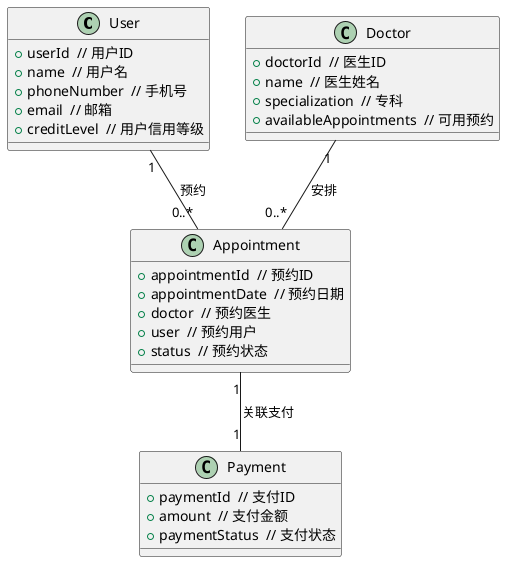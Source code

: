 @startuml
class User {
    +userId  // 用户ID
    +name  // 用户名
    +phoneNumber  // 手机号
    +email  // 邮箱
    +creditLevel  // 用户信用等级
}

class Appointment {
    +appointmentId  // 预约ID
    +appointmentDate  // 预约日期
    +doctor  // 预约医生
    +user  // 预约用户
    +status  // 预约状态
}

class Payment {
    +paymentId  // 支付ID
    +amount  // 支付金额
    +paymentStatus  // 支付状态
}

class Doctor {
    +doctorId  // 医生ID
    +name  // 医生姓名
    +specialization  // 专科
    +availableAppointments  // 可用预约
}

User "1" -- "0..*" Appointment : 预约
Doctor "1" -- "0..*" Appointment : 安排
Appointment "1" -- "1" Payment : 关联支付
@enduml

